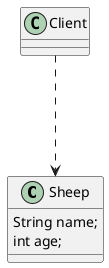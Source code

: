 @startuml
'https://plantuml.com/class-diagram

class Sheep{
    String name;
    int age;
}

class Client{}

Client ...>Sheep

@enduml